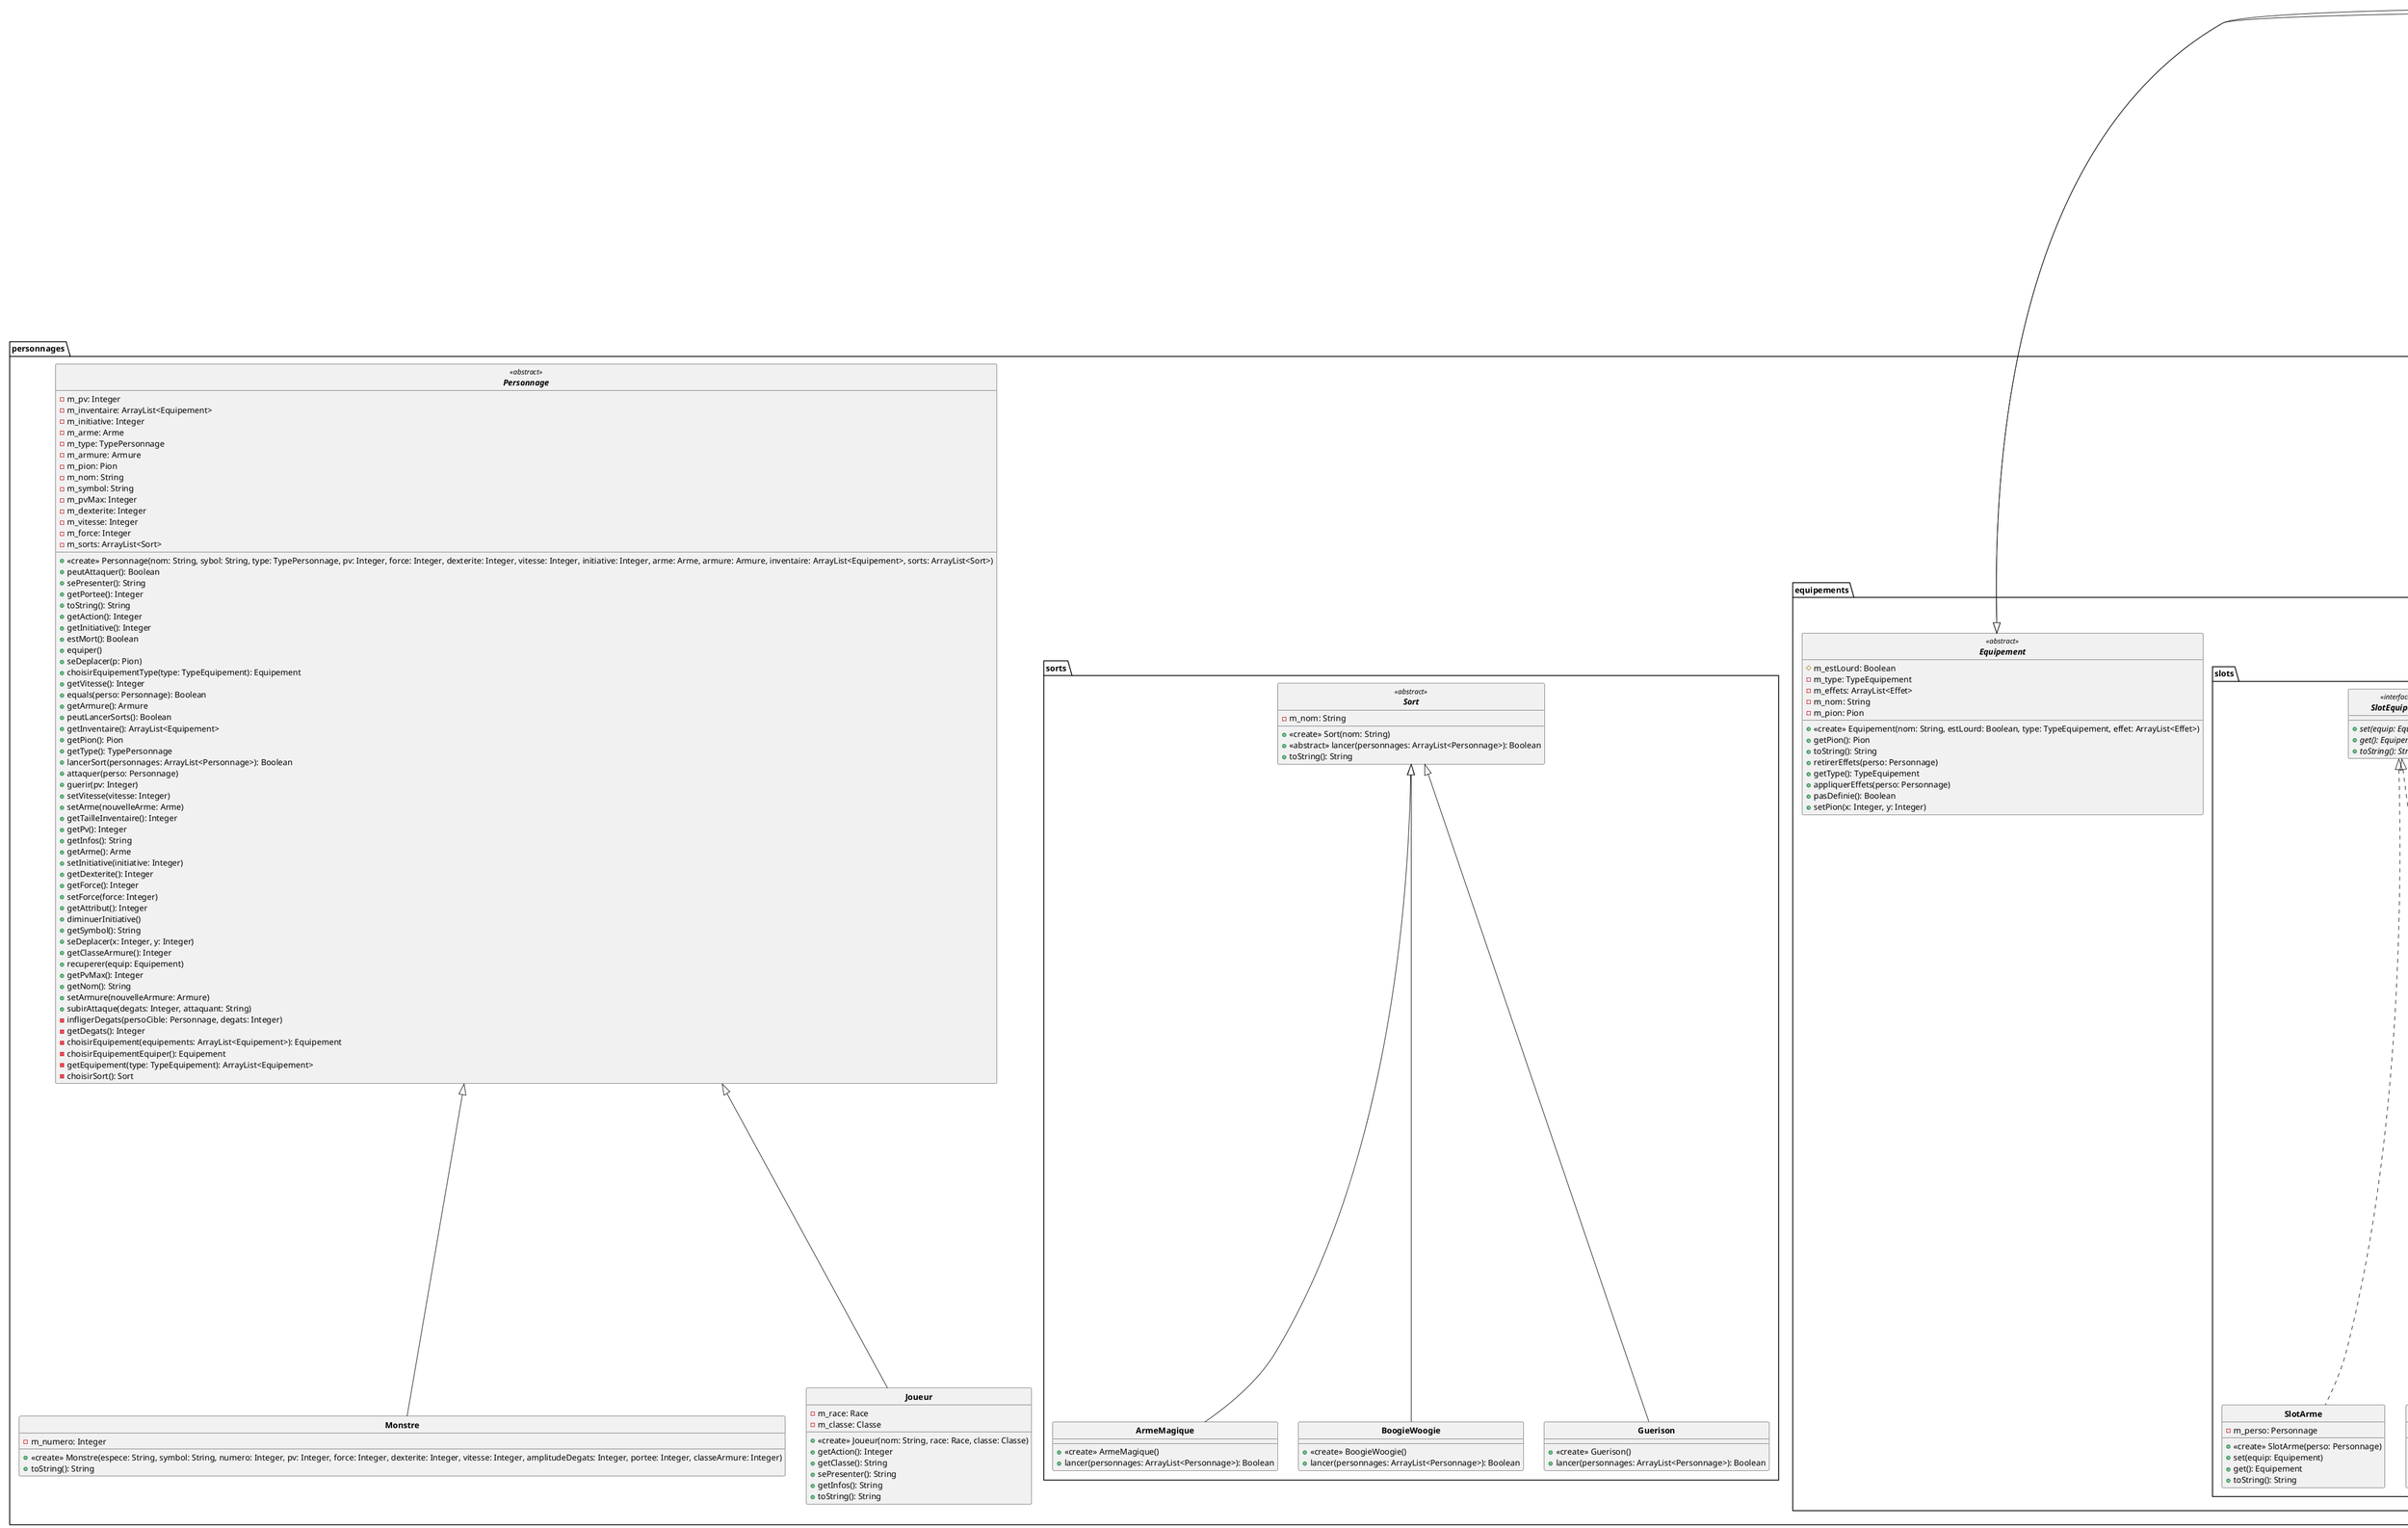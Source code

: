 @startuml

skinparam AttributeIconSize 0
skinparam classFontStyle Bold
skinparam style strictuml

package affichage {
    abstract class Affichage <<abstract>>{
      - {static} m_langue: Langue
      + {static} demandeNbCreationJoueur(): String
      + {static} subirAttaquePerso(nom: String, degats: Integer, pv: Integer, attaquant: String)
      + {static} demandeMonstreSymbol(): String
      + {static} demandeMonstreClasseArmure(): String
      + {static} getActionMaitreJeu(): String
      + {static} lancerDe(attaque: Integer)
      + {static} nomRoublard(): String
      + {static} demandeMonstrePortee(): String
      + {static} caseDestination(): String
      + {static} attaqueAllie()
      + {static} demandeLignesDonjon(): String
      + {static} caseHorsPortee()
      + {static} demandeMonstrePv(): String
      + {static} nomHarnois(): String
      + {static} joueurInexistant()
      + {static} aucuneSelection(element: String)
      + {static} nomBaton(): String
      + {static} contenuInventaire(inventaire: ArrayList<Equipement>): String
      + {static} nomGuerrier(): String
      + {static} personnageInexistant()
      + {static} choisirCaseDonjon(element: String)
      + {static} afficherTour(colonnes: Integer, lignes: Integer, plateau: String[][], numero: Integer, personnages: ArrayList<Personnage>, tour: Integer, perso: Personnage): String
      + {static} caseJoueurAjout(perso: String): String
      + {static} nomNain(): String
      + {static} demandeNbCreationObjet(objetACreer: String): String
      + {static} attaquer(armeDistance: Boolean, resultatLance: Integer, degats: Integer, total: Integer)
      + {static} demandeNbDegatInfliger(): String
      + {static} mjIntervientPas()
      + {static} caseInexistante()
      + {static} infligerDegatsSuccesPerso(classeArmureCible: Integer, nomCible: String, amplitudeDegatsArme: Integer)
      + {static} demandeNbCreationObstacle(): String
      + {static} nomDemiPlate(): String
      + {static} selectionPersonnage(): String
      + {static} armeInexistante()
      + {static} nomArbalete(): String
      + {static} nomArmeMagique(): String
      + {static} choisirEquipement(equipements: ArrayList<Equipement>): String
      + {static} nomFronde(): String
      + {static} demandeMonstreDexterite(): String
      + {static} nomHumain(): String
      + {static} demandeMonstreForce(): String
      + {static} demandeMonstreDeFace(): String
      + {static} nomArc(): String
      + {static} getInfosJoueur(nom: String, race: String, classe: String, pv: Integer, pvMax: Integer): String
      + {static} sePresenterJoueur(nom: String, race: String, classe: String): String
      + {static} choisirLangue()
      + {static} toStringArmure(classeArmure: Integer, estLourde: Boolean): String
      + {static} nomElf(): String
      + {static} maitreDuJeu(): String
      + {static} nomMasse(): String
      + {static} selectionJoueur(): String
      + {static} demandeDonjonDefaut(): String
      + {static} demandeNomJoueur(): String
      + {static} getActionPerso(nom: String, initiative: Integer): String
      + {static} demanderEquiperDonjon(): String
      + {static} afficheCreationJoueur()
      + {static} toStringArme(nbLance: Integer, amplitudeDegats: Integer, portee: Integer, estLourde: Boolean): String
      + {static} porteeAttaque(portee: Integer)
      + {static} nomEpeeLongue(): String
      + {static} creerEquipementDonjon(): String
      + {static} demandeMonstreVitesse(): String
      + {static} nomBoogieWoogie(): String
      + {static} demandeNbCreationDonjon(): String
      + {static} demandeRace(): String
      + {static} demandeColonnesDonjon(): String
      + {static} aucunEquipement()
      + {static} nomMagicien(): String
      + {static} afficheCreationDonjon(numero: Integer)
      + {static} nomHalfelin(): String
      + {static} memePersonnage()
      + {static} toStringJoueur(nom: String, race: String, classe: String, pv: Integer, pvMax: Integer, force: Integer, dexterite: Integer, vitesse: Integer, inventaire: ArrayList<Equipement>, armure: Armure, arme: Arme): String
      + {static} mjFinTour(persoActuel: String)
      + {static} nomEpee2Mains(): String
      + {static} intervalleEntier(min: Integer, max: Integer): String
      + {static} confimationCreationJoueur(numero: Integer, joueur: String)
      + {static} demandeNbCreationMonstre(): String
      + {static} cibleHorsPortee(persoCible: String)
      + {static} nomArmureEcailles(): String
      + {static} demandeNbCreationEquipement(): String
      + {static} demandeLangue(): String
      + {static} getActionJoueur(nom: String, initiative: Integer): String
      + {static} nomRapiere(): String
      + {static} nomClerc(): String
      + {static} caseInvalide()
      + {static} demandeClasse(): String
      + {static} nbCasesDeplacement(distanceMax: Integer)
      + {static} choisirSort(sorts: ArrayList<Sort>): String
      + {static} demandeMonstreEspece(): String
      + {static} recupEquipement(equipement: String)
      + {static} mauvaisFormatCase()
      + {static} demandeElement(element: String): String
      + {static} afficherPlateauDonjon(colonnes: Integer, lignes: Integer, plateau: String[][]): String
      + {static} guerirPerso(nom: String, pv: Integer, nouveauxPv: Integer, pvMax: Integer)
      + {static} caseObstacleAjout(): String
      + {static} nomGuerison(): String
      + {static} nomCotteDeMailles(): String
      + {static} demandePersonnageNumero(numero: Integer): String
      + {static} infligerDegatsEchecPerso(classeArmureCible: Integer, nomCible: String)
      + {static} caseDeplacement(): String
      + {static} afficherLangueChoisie()
      + {static} afficheMsgFinDonjon(etat: EtatDonjon)
      + {static} getInfosPerso(nom: String, pv: Integer, pvMax: Integer): String
      + {static} aucuneArmeEquipee()
      + {static} peutPasLancerSort(personnage: Personnage)
      + {static} appuyerSurEntree()
      + toString(): String
    }

    package langue
    {
        interface Langue << interface >> {
          + {abstract} demandeMonstreVitesse(): String
          + {abstract} nomClerc(): String
          + {abstract} getInfosJoueur(nom: String, race: String, classe: String, pv: Integer, pvMax: Integer): String
          + {abstract} demandeEquipement(): String
          + {abstract} demandeArme(): String
          + {abstract} demandeArmure(): String
          + {abstract} nomNain(): String
          + {abstract} caseDeplacement(): String
          + {abstract} recupEquipement(equipement: String)
          + {abstract} armeInexistante()
          + {abstract} demandeDonjonDefaut(): String
          + {abstract} nomGuerison(): String
          + {abstract} caseInexistante()
          + {abstract} choisirSort(): String
          + {abstract} nomElf(): String
          + {abstract} selectionPersonnage(): String
          + {abstract} attaqueAllie()
          + {abstract} nomGuerrier(): String
          + {abstract} afficheMsgFinDonjon(etat: EtatDonjon)
          + {abstract} afficheCreationDonjon(numero: Integer)
          + {abstract} getActionJoueur(nom: String, initiative: Integer): String
          + {abstract} aucuneArmeEquipee()
          + {abstract} getActionMaitreJeu(): String
          + {abstract} nbCasesDeplacement(distanceMax: Integer)
          + {abstract} toStringJoueur(nom: String, race: String, classe: String, pv: Integer, pvMax: Integer, force: Integer, dexterite: Integer, vitesse: Integer, inventaire: ArrayList<Equipement>, armure: Armure, arme: Arme): String
          + {abstract} contenuInventaire(inventaire: ArrayList<Equipement>): String
          + {abstract} nomCotteDeMailles(): String
          + {abstract} demandePersonnageNumero(numero: Integer): String
          + {abstract} demandeNbCreationObstacle(): String
          + {abstract} demandeNomJoueur(): String
          + {abstract} nomHalfelin(): String
          + {abstract} nomMagicien(): String
          + {abstract} infligerDegatsEchecPerso(classeArmureCible: Integer, nomCible: String)
          + {abstract} getNomAttribut(armeDistance: Boolean): String
          + {abstract} nomDemiPlate(): String
          + {abstract} toStringArmure(classeArmure: Integer, estLourde: Boolean): String
          + {abstract} nomArbalete(): String
          + {abstract} donjon(): String
          + {abstract} demandeElement(element: String): String
          + {abstract} joueurInexistant()
          + {abstract} mjFinTour(persoActuel: String)
          + {abstract} nomEpeeLongue(): String
          + {abstract} demandeMonstreDeFace(): String
          + {abstract} demanderEquiperDonjon(): String
          + {abstract} mjIntervientPas()
          + {abstract} personnageInexistant()
          + {abstract} maitreDuJeu(): String
          + {abstract} demandeMonstrePv(): String
          + {abstract} nomEpee2Mains(): String
          + {abstract} nomRoublard(): String
          + {abstract} choisirCaseDonjon(element: String)
          + {abstract} confimationCreationJoueur(numero: Integer, joueur: String)
          + {abstract} nomBaton(): String
          + {abstract} nomHarnois(): String
          + {abstract} nomHumain(): String
          + {abstract} attaquer(armeDistance: Boolean, resultatLance: Integer, degats: Integer, total: Integer)
          + {abstract} cibleHorsPortee(persoCible: String)
          + {abstract} aucuneSelection(element: String)
          + {abstract} infligerDegatsSuccesPerso(classeArmureCible: Integer, nomCible: String, amplitudeDegatsArme: Integer)
          + {abstract} mauvaisFormatCase()
          + {abstract} nomMasse(): String
          + {abstract} demandeNbCreationEquipement(): String
          + {abstract} demandeMonstreClasseArmure(): String
          + {abstract} afficherLangueChoisie()
          + {abstract} ouiOuNon(condition: Boolean): String
          + {abstract} nomBoogieWoogie(): String
          + {abstract} choisirEquipement(): String
          + {abstract} demandeNbCreationObjet(objetACreer: String): String
          + {abstract} demandeMonstreDexterite(): String
          + {abstract} demandeClasse(): String
          + {abstract} nomArmeMagique(): String
          + {abstract} demandeMonstrePortee(): String
          + {abstract} intervalleEntier(min: Integer, max: Integer): String
          + {abstract} demandeNbDegatInfliger(): String
          + {abstract} getActionPerso(nom: String, initiative: Integer): String
          + {abstract} caseInvalide()
          + {abstract} sePresenterJoueur(nom: String, race: String, classe: String): String
          + {abstract} nomFronde(): String
          + {abstract} aucunEquipement()
          + {abstract} demandeLangue(): String
          + {abstract} afficherLegendePlateau(): String
          + {abstract} nomArc(): String
          + {abstract} memePersonnage()
          + {abstract} lancerDe(Integer)
          + {abstract} toString(): String
          + {abstract} toStringArme(nbLance: Integer, amplitudeDegats: Integer, portee: Integer, estLourde: Boolean): String
          + {abstract} demandeColonnesDonjon(): String
          + {abstract} caseJoueurAjout(perso: String): String
          + {abstract} demandeNbCreationJoueur(): String
          + {abstract} demandeRace(): String
          + {abstract} caseDestination(): String
          + {abstract} subirAttaquePerso(nom: String, degats: Integer, pv: Integer, attaquant: String)
          + {abstract} demandeMonstreForce(): String
          + {abstract} caseHorsPortee()
          + {abstract} nomRapiere(): String
          + {abstract} demandeNbCreationDonjon(): String
          + {abstract} nomArmureEcailles(): String
          + {abstract} demandeLignesDonjon(): String
          + {abstract} guerirPerso(nom: String, pv: Integer, nouveauxPv: Integer, pvMax: Integer)
          + {abstract} demandeMonstreEspece(): String
          + {abstract} demandeMonstreSymbol(): String
          + {abstract} selectionJoueur(): String
          + {abstract} caseObstacleAjout(): String
          + {abstract} demandeNbCreationMonstre(): String
          + {abstract} afficheCreationJoueur()
          + {abstract} porteeAttaque(portee: Integer)
          + {abstract} getInfosPerso(nom: String, pv: Integer, pvMax: Integer): String
          + {abstract} peutPasLancerSort(personnage: Personnage)
          + {abstract} appuyerSurEntree()
        }

        class Anglais implements Langue{
          + <<create>> Anglais()
        }

        class Francais implements Langue{
          + <<create>> Francais()
        }
    }
}

package donjon
{
    class Donjon {
      - m_casesLibres: Integer
      - m_numero: Integer
      - m_lignes: Integer
      - m_tour: Integer
      - m_plateau: String[][]
      - m_equipements: ArrayList<Equipement>
      - m_personnages: ArrayList<Personnage>
      - m_nbJoueurs: Integer
      - m_colonnes: Integer
      + <<create>> Donjon(numero: Integer, listeJoueurs: ArrayList<Joueur>)
      + <<create>> Donjon(numero: Integer, colonnes: Integer, lignes: Integer, listeJoueurs: ArrayList<Joueur>)
      + <<create>> Donjon(numero: Integer, colonnes: Integer, lignes: Integer, listeJoueurs: ArrayList<Joueur>, genererDefaut: Boolean)
      + toString(): String
      + jouerDonjon(): Boolean
      + tryLancerSort(personnages: Personnage): Boolean
      + creerDonjon(numero: Integer, joueurs: ArrayList<Joueur>): Donjon
      + getNbPerso(type: TypePersonnage): Integer
      + recupererJoueurs(): ArrayList<Joueur>
      - tryRamasserEquipement(perso: Personnage)
      - ajouterPersonnages(personnages: ArrayList<Personnage>)
      - updatePosPersos()
      - ajouterEquipements(equipements: ArrayList<Equipement>)
      - affichageTour(perso: Personnage): String
      - getEquipement(p: Pion): Equipement
      - infligerDegats()
      - choisirCase(objet: String, action: TypeCase): CasePlateau
      - creerObstacles()
      - tryAttaque(perso: Personnage): Boolean
      - testFinDonjon(): EtatDonjon
      - genererDefaut()
      - remplirPlateau()
      - remplir()
      - tryDeplacement(perso: Personnage): Boolean
      - interventionMaitrejeu(persoActuel: Personnage)
      - testMortPerso(perso: Personnage)
      - lancerInitiative(personnages: ArrayList<Personnage>)
      - ajouterObstacle(caseChoisie: CasePlateau)
      - deplacerPerso(perso: Personnage, caseChoisie: CasePlateau)
      - tourDonjon(): EtatDonjon
      - creerEquipements()
      - ajouterPersonnage(perso: Personnage, caseChoisie: CasePlateau)
      - updateCase(p: Pion)
      - tourPerso(perso: Personnage): EtatDonjon
      - formatSymbol(symbol: String): String
      - ajouterEquipement(equip: Equipement, caseChoisie: CasePlateau)
      - getNbMaxCreation(): Integer
      - positionnerJoueurs()
      - getActionMaitreJeu(): Integer
      - triParInitiative(personnages: ArrayList<Personnage>)
      - creerMonstres()
      - tryEquiper(perso: Personnage): Boolean
      - getPersoVivants(personnages: ArrayList<Personnage>): ArrayList<Personnage>
    }

    abstract class GestionDonjon <<abstract>>{
      + {static} demanderNombreCreation(min: Integer, max: Integer, objetACreerString): Integer
      + {static} demanderCreationEquipements(max: Integer): ArrayList<Equipement>
      + {static} demanderCreationMonstres(max: Integer): ArrayList<Personnage>
      + {static} demanderCase(plateau String[][], element: String, action: TypeCase): CasePlateau
      + {static} demanderEquiper(joueur: Joueur)
      + toString(): String
    }

    package casePlateau
    {
        class CasePlateau {
          - m_case: String
          - m_colonne: Integer
          - m_ligne: Integer
          + <<create>> CasePlateau(String)
          + getColonne(): Integer
          + estValide(plateau String[][], action: TypeCase): Boolean
          + getLigne(): Integer
          - estBonFormat(): Boolean
          - convertirString()
          - estChiffre(c: char): Boolean
          - estLettre(c: char): Boolean
          - estNombre(s: String): Boolean
          + toString(): String
        }

        abstract class Symbols <<abstract>>{
          + {static} CASE_VIDE: String
          + {static} CASE_EQUIPEMENT: String
          + {static} CASE_OBSTACLE: String
          + toString(): String
        }
    }

    package pion
    {
        class Pion {
          - m_symbol: String
          - m_y: Integer
          - m_x: Integer
          + <<create>> Pion(Integer, Integer, String)
          + <<create>> Pion(Pion)
          + getY(): Integer
          + getX(): Integer
          + toString(): String
          + getDistance(x: Integer, y: Integer): Integer
          + setPosition(p: Pion)
          + getDistance(p: Pion): Integer
          + equals(p: Pion): Boolean
          + setPosition(x: Integer, y: Integer)
        }
    }
}

package jeu
{
    class Jeu {
      - m_joueurs: ArrayList<Joueur>
      - m_nbDonjons: Integer
      + <<create>> Jeu()
      + jouer()
      + creerJoueur()
      + toString(): String
    }

    abstract class Initialiseur <<abstract>>{
      + lancerJeu()
      + toString(): String
    }
}

package personnages
{
    abstract class Personnage <<abstract>>{
      - m_pv: Integer
      - m_inventaire: ArrayList<Equipement>
      - m_initiative: Integer
      - m_arme: Arme
      - m_type: TypePersonnage
      - m_armure: Armure
      - m_pion: Pion
      - m_nom: String
      - m_symbol: String
      - m_pvMax: Integer
      - m_dexterite: Integer
      - m_vitesse: Integer
      - m_force: Integer
      - m_sorts: ArrayList<Sort>
      + <<create>> Personnage(nom: String, sybol: String, type: TypePersonnage, pv: Integer, force: Integer, dexterite: Integer, vitesse: Integer, initiative: Integer, arme: Arme, armure: Armure, inventaire: ArrayList<Equipement>, sorts: ArrayList<Sort>)
      + peutAttaquer(): Boolean
      + sePresenter(): String
      + getPortee(): Integer
      + toString(): String
      + getAction(): Integer
      + getInitiative(): Integer
      + estMort(): Boolean
      + equiper()
      + seDeplacer(p: Pion)
      + choisirEquipementType(type: TypeEquipement): Equipement
      + getVitesse(): Integer
      + equals(perso: Personnage): Boolean
      + getArmure(): Armure
      + peutLancerSorts(): Boolean
      + getInventaire(): ArrayList<Equipement>
      + getPion(): Pion
      + getType(): TypePersonnage
      + lancerSort(personnages: ArrayList<Personnage>): Boolean
      + attaquer(perso: Personnage)
      + guerir(pv: Integer)
      + setVitesse(vitesse: Integer)
      + setArme(nouvelleArme: Arme)
      + getTailleInventaire(): Integer
      + getPv(): Integer
      + getInfos(): String
      + getArme(): Arme
      + setInitiative(initiative: Integer)
      + getDexterite(): Integer
      + getForce(): Integer
      + setForce(force: Integer)
      + getAttribut(): Integer
      + diminuerInitiative()
      + getSymbol(): String
      + seDeplacer(x: Integer, y: Integer)
      + getClasseArmure(): Integer
      + recuperer(equip: Equipement)
      + getPvMax(): Integer
      + getNom(): String
      + setArmure(nouvelleArmure: Armure)
      + subirAttaque(degats: Integer, attaquant: String)
      - infligerDegats(persoCible: Personnage, degats: Integer)
      - getDegats(): Integer
      - choisirEquipement(equipements: ArrayList<Equipement>): Equipement
      - choisirEquipementEquiper(): Equipement
      - getEquipement(type: TypeEquipement): ArrayList<Equipement>
      - choisirSort(): Sort
    }

    class Monstre extends Personnage{
      - m_numero: Integer
      + <<create>> Monstre(espece: String, symbol: String, numero: Integer, pv: Integer, force: Integer, dexterite: Integer, vitesse: Integer, amplitudeDegats: Integer, portee: Integer, classeArmure: Integer)
      + toString(): String
    }

    class Joueur extends Personnage{
      - m_race: Race
      - m_classe: Classe
      + <<create>> Joueur(nom: String, race: Race, classe: Classe)
      + getAction(): Integer
      + getClasse(): String
      + sePresenter(): String
      + getInfos(): String
      + toString(): String
    }

    package classes
    {
        abstract class Classe <<abstract>>{
          - m_nom: String
          - m_equipements: ArrayList<Equipement>
          - m_pv: Integer
          - m_sorts: ArrayList<Sort>
          + <<create>> Classe(nom: String, pv: Integer, equipements: ArrayList<Equipement>, sorts: ArrayList<Sort>)
          + <<create>> Classe(nom: String, pv: Integer, equipements: ArrayList<Equipement>)
          + getSorts(): ArrayList<Sort>
          + getEquipements(): ArrayList<Equipement>
          + {static} getClasses(): ArrayList<Classe>
          + toString(): String
          + getPv(): Integer
        }

        class Clerc extends Classe{
          + <<create>> Clerc()
        }

        class Guerrier extends Classe{
          + <<create>> Guerrier()
        }

        class Magicien extends Classe{
          + <<create>> Magicien()
        }

        class Roublard extends Classe{
          + <<create>> Roublard()
        }
    }

    package races
    {
        abstract class Race <<abstract>>{
          - m_nom: String
          - m_pv: Integer
          - m_force: Integer
          - m_dexterite: Integer
          - m_vitesse: Integer
          + <<create>> Race(nom: String, pv: Integer, force: Integer, dexterite: Integer, vitesse: Integer)
          + getVitesse(): Integer
          + getDexterite(): Integer
          + getForce(): Integer
          + {static} getRaces(): ArrayList<Race>
          + toString(): String
          + getPv(): Integer
        }

        class Elf extends Race{
          + <<create>> Elf()
        }

        class Halfelin extends Race{
          + <<create>> Halfelin()
        }

        class Humain extends Race{
          + <<create>> Humain()
        }

        class Nain extends Race{
          + <<create>> Nain()
        }
    }

    package equipements
    {
        abstract class Equipement <<abstract>>{
          # m_estLourd: Boolean
          - m_type: TypeEquipement
          - m_effets: ArrayList<Effet>
          - m_nom: String
          - m_pion: Pion
          + <<create>> Equipement(nom: String, estLourd: Boolean, type: TypeEquipement, effet: ArrayList<Effet>)
          + getPion(): Pion
          + toString(): String
          + retirerEffets(perso: Personnage)
          + getType(): TypeEquipement
          + appliquerEffets(perso: Personnage)
          + pasDefinie(): Boolean
          + setPion(x: Integer, y: Integer)
        }

        package armes
        {
            class Arme{
              - m_portee: Integer
              - m_bonus: Integer
              - m_amplitudeDegats: Integer
              - m_nbLance: Integer
              + <<create>> Arme(nom: String, amplitudeDegats: Integer, portee: Integer, estLourde: Boolean, nbLance: Integer)
              + <<create>> Arme(nom: String, amplitudeDegats: Integer, portee: Integer, estLourde: Boolean)
              + getBonus(): Integer
              + estArmeDistance(): Boolean
              + toString(): String
              + attaque(): Integer
              + getPortee(): Integer
              + getAmplitudeDegats(): Integer
              + addBonus(bonus: Integer)
              + {static} getArmes(): ArrayList<Arme>
            }

            class Arbalete extends Arme{
              + <<create>> Arbalete()
            }

            class Arc extends Arme{
              + <<create>> Arc()
            }

            class Baton extends Arme{
              + <<create>> Baton()
            }

            class Epee2Mains extends Arme{
              + <<create>> Epee2Mains()
            }

            class EpeeLongue extends Arme{
              + <<create>> EpeeLongue()
            }

            class Fronde extends Arme{
              + <<create>> Fronde()
            }

            class Masse extends Arme{
              + <<create>> Masse()
            }

            class Rapiere extends Arme{
              + <<create>> Rapiere()
            }
        }

        package armures
        {
            class Armure{
              - m_classeArmure: Integer
              + <<create>> Armure(nom: String, classeArmure: Integer, estLourde: Boolean)
              + toString(): String
              + getClasseArmure(): Integer
              + getArmures(): ArrayList<Armure>
            }

            class ArmureEcailles extends Armure{
              + <<create>> ArmureEcailles()
            }

            class CotteDeMailles extends Armure{
              + <<create>> CotteDeMailles()
            }

            class DemiPlate extends Armure{
              + <<create>> DemiPlate()
            }

            class Harnois extends Armure{
              + <<create>> Harnois()
            }
        }

        package effets
        {
            interface Effet << interface >> {
              + {abstract} appliquer(perso: Personnage)
              + {abstract} retirer(perso: Personnage)
              + {abstract} toString(): String
            }

            class EffetForce implements Effet{
              - m_valeur: Integer
              + <<create>> EffetForce(valeur: Integer)
              + retirer(perso: Personnage)
              + appliquer(perso: Personnage)
              + toString(): String
            }

            class EffetVitesse implements Effet{
              - m_valeur: Integer
              + <<create>> EffetVitesse(valeur: Integer)
              + appliquer(perso: Personnage)
              + retirer(perso: Personnage)
              + toString(): String
            }

            abstract class EffetsStandards <<abstract>>{
              + {static} ARMURE_LOURDE: ArrayList<Effet>
              + {static} ARME_LOURDE: ArrayList<Effet>
              + {static} SANS_EFFET: ArrayList<Effet>
              + toString(): String
            }
        }

        package slots
        {
            interface SlotEquipable << interface >> {
              + {abstract} set(equip: Equipement)
              + {abstract} get(): Equipement
              + {abstract} toString(): String
            }

            class SlotArme implements SlotEquipable{
              - m_perso: Personnage
              + <<create>> SlotArme(perso: Personnage)
              + set(equip: Equipement)
              + get(): Equipement
              + toString(): String
            }

            class SlotArmure implements SlotEquipable{
              - m_perso: Personnage
              + <<create>> SlotArmure(perso: Personnage)
              + get(): Equipement
              + set(equip: Equipement)
              + toString(): String
            }
        }
    }

    package sorts
    {
        abstract class Sort <<abstract>>{
          - m_nom: String
          + <<create>> Sort(nom: String)
          + <<abstract>> lancer(personnages: ArrayList<Personnage>): Boolean
          + toString(): String
        }

        class ArmeMagique extends Sort{
          + <<create>> ArmeMagique()
          + lancer(personnages: ArrayList<Personnage>): Boolean
        }

        class BoogieWoogie extends Sort{
          + <<create>> BoogieWoogie()
          + lancer(personnages: ArrayList<Personnage>): Boolean
        }

        class Guerison extends Sort{
          + <<create>> Guerison()
          + lancer(personnages: ArrayList<Personnage>): Boolean
        }
    }
}

package utils
{
    abstract class De <<abstract>>{
      + {static} lance(nbFaces: Integer): Integer
      + toString(): String
    }

    abstract class Demande <<abstract>>{
      + {static} getJoueurs(personnages: ArrayList<Personnage>): ArrayList<Joueur>
      + {static} demanderJoueurs(joueurs: ArrayList<Joueur>, nbPerso: Integer): ArrayList<Joueur>
      + {static} demandeEntier(min: Integer, max: Integer, msgDemande: String): Integer
      + {static} demandeString(msgDemande: String, tailleMax: Integer): String
      + {static} demanderPersonnagesWithoutSelf(personnages: ArrayList<Personnage>, nbPerso: Integer, perso: Personnage): ArrayList<Personnage>
      + {static} demanderPersonnages(personnages: ArrayList<Personnage>, nbPerso: Integer): ArrayList<Personnage>
      + {static} demanderPersonnagesFilter(personnages: ArrayList<Personnage>, nbPerso: Integer): ArrayList<Personnage>
      + toString(): String
    }

    enum EtatDonjon << enumerate >> {
      EN_COURS
      DEFAITE
      VICTOIRE
    }

    enum TypeCase << enumerate >> {
      DEPLACEMENT
      AJOUT
    }

    enum TypeEquipement << enumerate >> {
      ARMURE
      ARME
    }

    enum TypePersonnage << enumerate >> {
      MONSTRE
      JOUEUR
    }
}

class Main {
  + main()
}

Arme -|> Equipement
Armure -|> Equipement

@enduml
Affichage        ->  Anglais         : "«create»"
Affichage        ->  Francais        : "«create»"
Affichage       "1" *-> "m_langue\n1" Langue
BoogieWoogie     ->  Pion            : "«create»"
Classe          "1" *-> "m_equipements\n*" Equipement
Classe          "1" *-> "m_sorts\n*" Sort
Clerc            ->  Arbalete        : "«create»"
Clerc            ->  ArmureEcailles  : "«create»"
Clerc           "1" *-> "m_equipements\n*" Equipement
Clerc            ->  Guerison        : "«create»"
Clerc            ->  Masse           : "«create»"
Clerc           "1" *-> "m_sorts\n*" Sort
Donjon           ->  Arbalete        : "«create»"
Donjon           ->  CasePlateau     : "«create»"
Donjon           ->  CotteDeMailles  : "«create»"
Donjon           ->  DemiPlate       : "«create»"
Donjon           ->  Donjon          : "«create»"
Donjon           ->  EpeeLongue      : "«create»"
Donjon          "1" *-> "m_equipements\n*" Equipement
Donjon           ->  Masse           : "«create»"
Donjon           ->  Monstre         : "«create»"
Donjon          "1" *-> "m_personnages\n*" Personnage
Donjon           ->  Pion            : "«create»"
EffetsStandards "1" *-> "ARMURE_LOURDE\n*" Effet
EffetsStandards  ->  EffetForce      : "«create»"
EffetsStandards  ->  EffetVitesse    : "«create»"
Equipement      "1" *-> "m_effets\n*" Effet
Equipement       ->  Pion            : "«create»"
Equipement      "1" *-> "m_pion\n1" Pion
Equipement      "1" *-> "m_type\n1" TypeEquipement
GestionDonjon    ->  Arbalete        : "«create»"
GestionDonjon    ->  Arc             : "«create»"
GestionDonjon    ->  ArmureEcailles  : "«create»"
GestionDonjon    ->  Baton           : "«create»"
GestionDonjon    ->  CasePlateau     : "«create»"
GestionDonjon    ->  CotteDeMailles  : "«create»"
GestionDonjon    ->  DemiPlate       : "«create»"
GestionDonjon    ->  Epee2Mains      : "«create»"
GestionDonjon    ->  EpeeLongue      : "«create»"
GestionDonjon    ->  Fronde          : "«create»"
GestionDonjon    ->  Harnois         : "«create»"
GestionDonjon    ->  Masse           : "«create»"
GestionDonjon    ->  Monstre         : "«create»"
GestionDonjon    ->  Rapiere         : "«create»"
Guerrier         ->  Arbalete        : "«create»"
Guerrier         ->  CotteDeMailles  : "«create»"
Guerrier         ->  EpeeLongue      : "«create»"
Guerrier        "1" *-> "m_equipements\n*" Equipement
Initialiseur     ->  Jeu             : "«create»"
Jeu              ->  Clerc           : "«create»"
Jeu              ->  Elf             : "«create»"
Jeu              ->  Guerrier        : "«create»"
Jeu              ->  Halfelin        : "«create»"
Jeu              ->  Humain          : "«create»"
Jeu             "1" *-> "m_joueurs\n*" Joueur
Jeu              ->  Joueur          : "«create»"
Jeu              ->  Magicien        : "«create»"
Jeu              ->  Nain            : "«create»"
Jeu              ->  Roublard        : "«create»"
Joueur           ->  Arme            : "«create»"
Joueur           ->  Armure          : "«create»"
Joueur          "1" *-> "m_classe\n1" Classe
Joueur          "1" *-> "m_race\n1" Race
Magicien         ->  ArmeMagique     : "«create»"
Magicien         ->  Baton           : "«create»"
Magicien         ->  BoogieWoogie    : "«create»"
Magicien        "1" *-> "m_equipements\n*" Equipement
Magicien         ->  Fronde          : "«create»"
Magicien         ->  Guerison        : "«create»"
Magicien        "1" *-> "m_sorts\n*" Sort
Monstre          ->  Arme            : "«create»"
Monstre          ->  Armure          : "«create»"
Personnage      "1" *-> "m_arme\n1" Arme
Personnage      "1" *-> "m_armure\n1" Armure
Personnage      "1" *-> "m_inventaire\n*" Equipement
Personnage       ->  Pion            : "«create»"
Personnage      "1" *-> "m_pion\n1" Pion
Personnage       ->  SlotArme        : "«create»"
Personnage       ->  SlotArmure      : "«create»"
Personnage      "1" *-> "m_sorts\n*" Sort
Personnage      "1" *-> "m_type\n1" TypePersonnage
Roublard         ->  Arc             : "«create»"
Roublard        "1" *-> "m_equipements\n*" Equipement
Roublard         ->  Rapiere         : "«create»"
SlotArme        "1" *-> "m_perso\n1" Personnage
SlotArmure      "1" *-> "m_perso\n1" Personnage
@enduml
